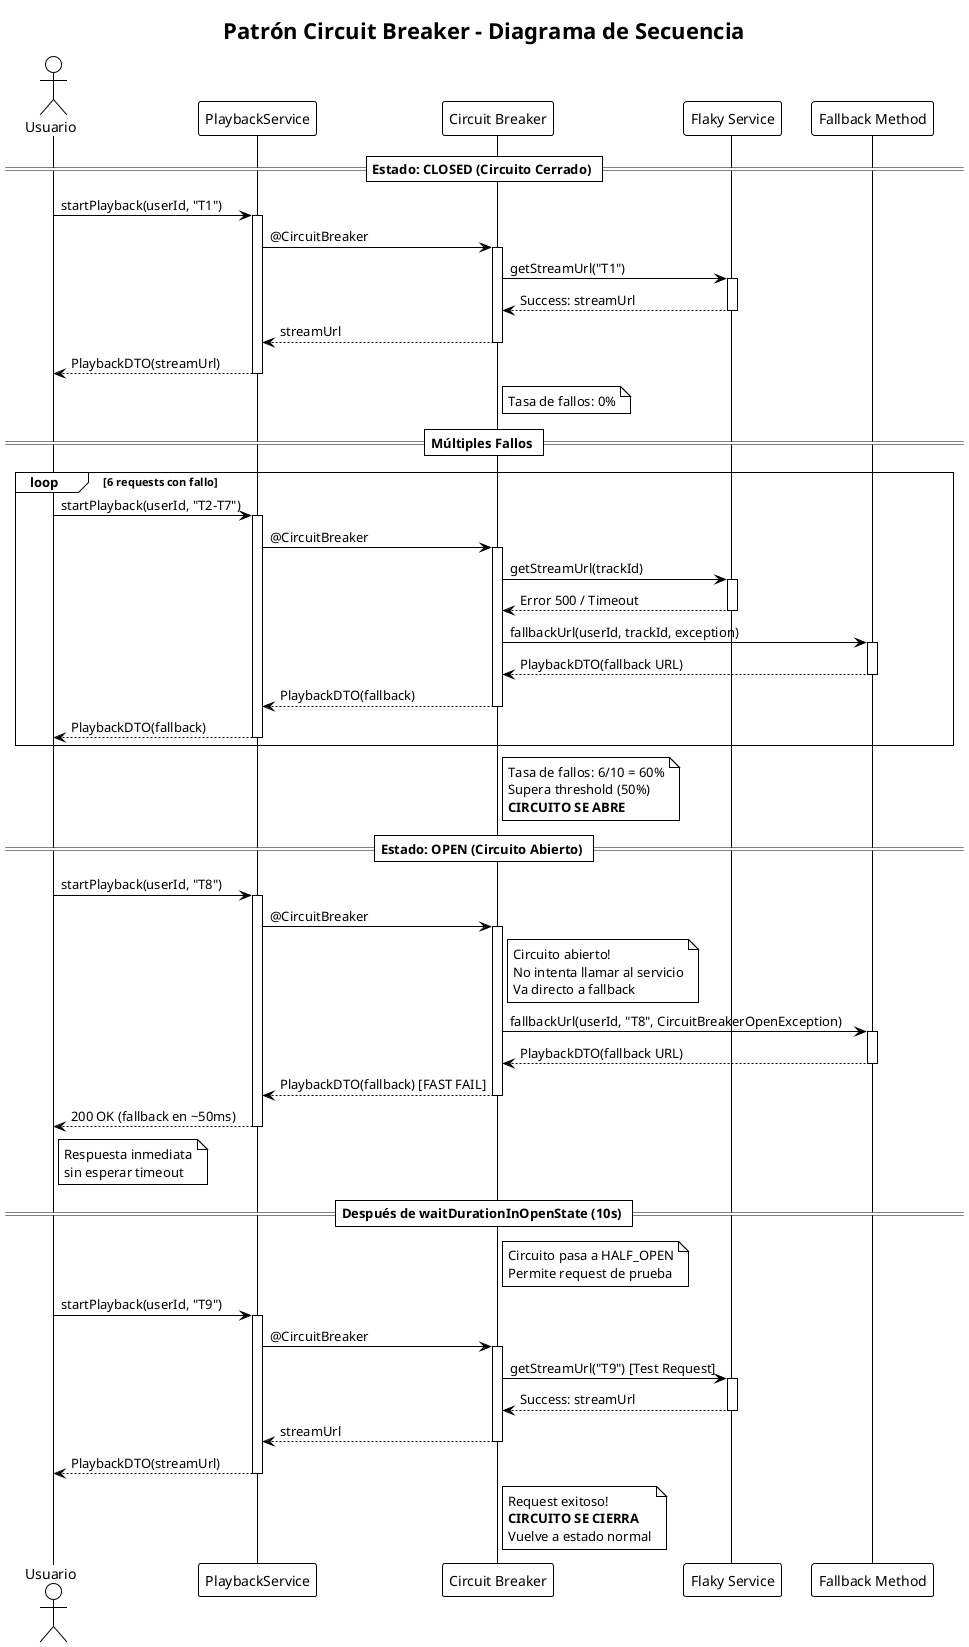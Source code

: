 @startuml circuit-breaker-sequence
!theme plain
title Patrón Circuit Breaker - Diagrama de Secuencia

actor Usuario
participant "PlaybackService" as Service
participant "Circuit Breaker" as CB
participant "Flaky Service" as Flaky
participant "Fallback Method" as Fallback

== Estado: CLOSED (Circuito Cerrado) ==

Usuario -> Service: startPlayback(userId, "T1")
activate Service
Service -> CB: @CircuitBreaker
activate CB
CB -> Flaky: getStreamUrl("T1")
activate Flaky
Flaky --> CB: Success: streamUrl
deactivate Flaky
CB --> Service: streamUrl
deactivate CB
Service --> Usuario: PlaybackDTO(streamUrl)
deactivate Service

note right of CB: Tasa de fallos: 0%

== Múltiples Fallos ==

loop 6 requests con fallo
  Usuario -> Service: startPlayback(userId, "T2-T7")
  activate Service
  Service -> CB: @CircuitBreaker
  activate CB
  CB -> Flaky: getStreamUrl(trackId)
  activate Flaky
  Flaky --> CB: Error 500 / Timeout
  deactivate Flaky
  CB -> Fallback: fallbackUrl(userId, trackId, exception)
  activate Fallback
  Fallback --> CB: PlaybackDTO(fallback URL)
  deactivate Fallback
  CB --> Service: PlaybackDTO(fallback)
  deactivate CB
  Service --> Usuario: PlaybackDTO(fallback)
  deactivate Service
end

note right of CB
  Tasa de fallos: 6/10 = 60%
  Supera threshold (50%)
  **CIRCUITO SE ABRE**
end note

== Estado: OPEN (Circuito Abierto) ==

Usuario -> Service: startPlayback(userId, "T8")
activate Service
Service -> CB: @CircuitBreaker
activate CB

note right of CB
  Circuito abierto!
  No intenta llamar al servicio
  Va directo a fallback
end note

CB -> Fallback: fallbackUrl(userId, "T8", CircuitBreakerOpenException)
activate Fallback
Fallback --> CB: PlaybackDTO(fallback URL)
deactivate Fallback
CB --> Service: PlaybackDTO(fallback) [FAST FAIL]
deactivate CB
Service --> Usuario: 200 OK (fallback en ~50ms)
deactivate Service

note right of Usuario
  Respuesta inmediata
  sin esperar timeout
end note

== Después de waitDurationInOpenState (10s) ==

note right of CB
  Circuito pasa a HALF_OPEN
  Permite request de prueba
end note

Usuario -> Service: startPlayback(userId, "T9")
activate Service
Service -> CB: @CircuitBreaker
activate CB
CB -> Flaky: getStreamUrl("T9") [Test Request]
activate Flaky
Flaky --> CB: Success: streamUrl
deactivate Flaky
CB --> Service: streamUrl
deactivate CB
Service --> Usuario: PlaybackDTO(streamUrl)
deactivate Service

note right of CB
  Request exitoso!
  **CIRCUITO SE CIERRA**
  Vuelve a estado normal
end note

@enduml
